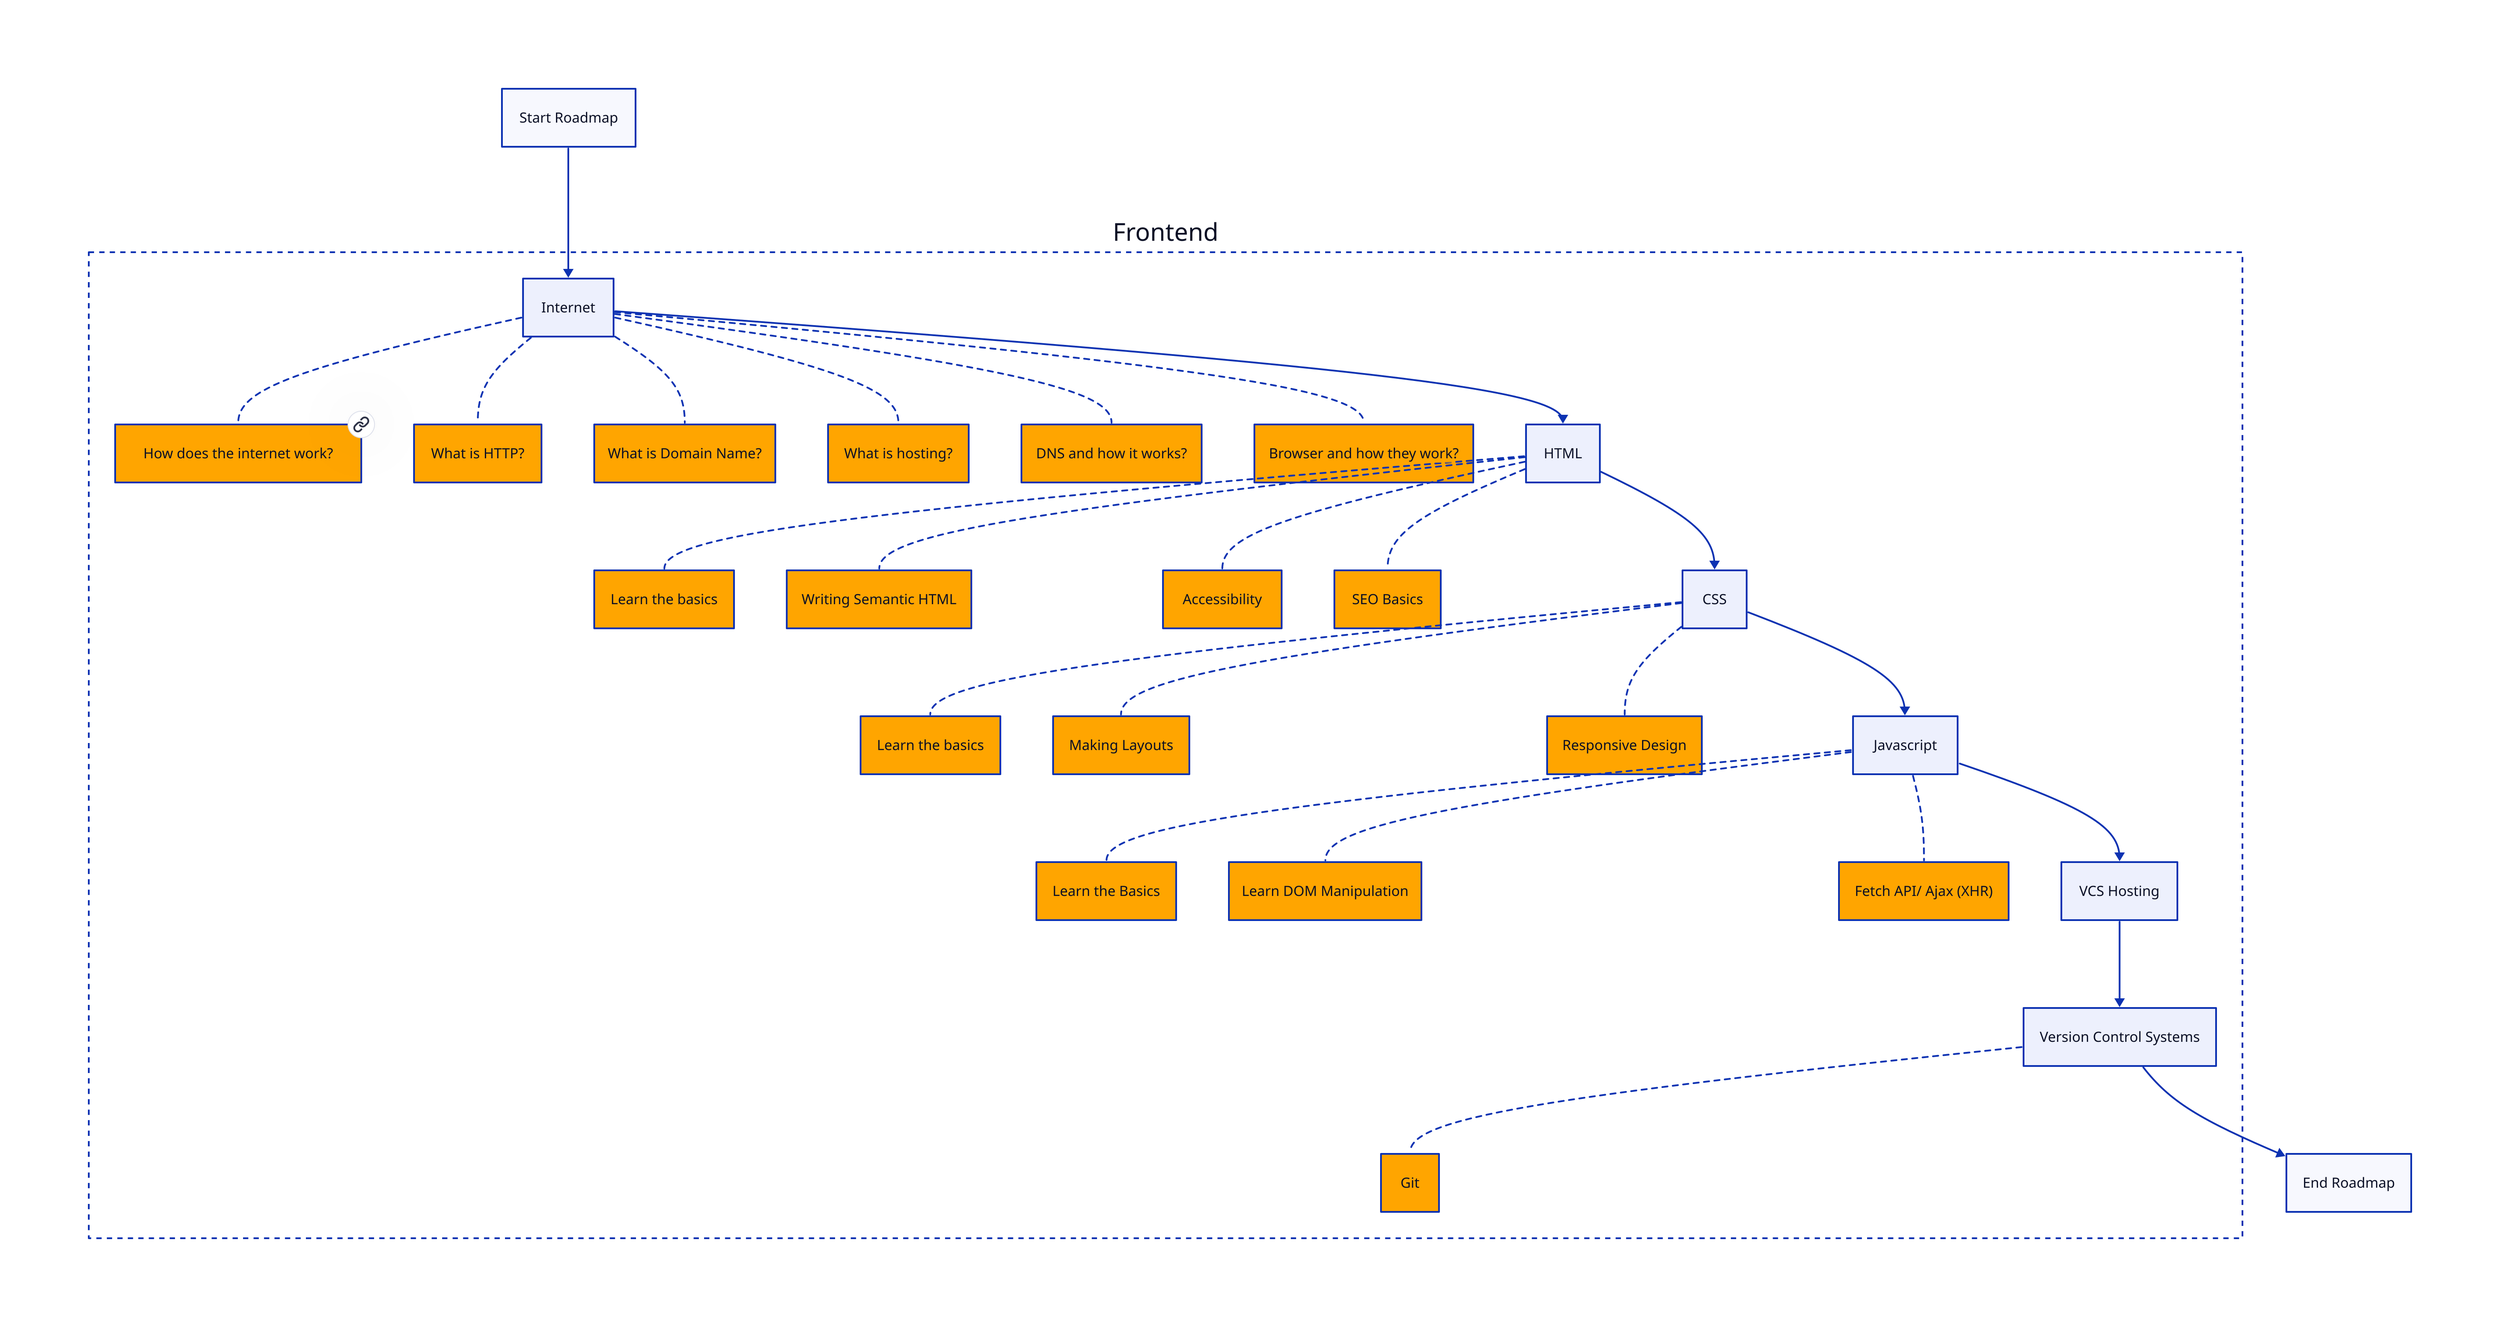 frontend: Frontend {
  style: {
    fill: "#fff"
    stroke-dash: 3
  }
  internet: Internet
  internet_1: How does the internet work? {
    link: https://apple.com
    style: {
      fill: "orange"
    }
  }
  internet_2: What is HTTP? {
    style: {
      fill: "orange"
    }
  }
  internet_3: What is Domain Name? {
    style: {
      fill: "orange"
    }
  }
  internet_4: What is hosting? {
    style: {
      fill: "orange"
    }
  }
  internet_5: DNS and how it works? {
    style: {
      fill: "orange"
    }
  }
  internet_6: Browser and how they work? {
    style: {
      fill: "orange"
    }
  }

  internet -- internet_1: {
    style: {
      stroke-dash: 3
    }
  }

  internet -- internet_2: {
    style: {
      stroke-dash: 3
    }
  }

  internet -- internet_3: {
    style: {
      stroke-dash: 3
    }
  }

  internet -- internet_4: {
    style: {
      stroke-dash: 3
    }
  }

  internet -- internet_5: {
    style: {
      stroke-dash: 3
    }
  }

  internet -- internet_6: {
    style: {
      stroke-dash: 3
    }
  }

  html: HTML

  html_1: "Learn the basics" {
    style: {
      fill: "orange"
    }
  }

  html_2: "Writing Semantic HTML" {
    style: {
      fill: "orange"
    }
  }

  html_3: "Accessibility" {
    style: {
      fill: "orange"
    }
  }

  html_4: "SEO Basics" {
    style: {
      fill: "orange"
    }
  }

  html -- html_1: {
    style: {
      stroke-dash: 3
    }
  }

  html -- html_2: {
    style: {
      stroke-dash: 3
    }
  }

  html -- html_3: {
    style: {
      stroke-dash: 3
    }
  }

  html -- html_4: {
    style: {
      stroke-dash: 3
    }
  }

  css: CSS

  css_1: "Learn the basics" {
    style: {
      fill: "orange"
    }
  }

  css_2: "Making Layouts" {
    style: {
      fill: "orange"
    }
  }

  css_3: "Responsive Design" {
    style: {
      fill: "orange"
    }
  }

  css -- css_1: {
    style: {
      stroke-dash: 3
    }
  }

  css -- css_2: {
    style: {
      stroke-dash: 3
    }
  }

  css -- css_3: {
    style: {
      stroke-dash: 3
    }
  }

  js: Javascript

  js_1: Learn the Basics {
    style: {
      fill: "orange"
    }
  }

  js_2: Learn DOM Manipulation {
    style: {
      fill: "orange"
    }
  }

  js_3: Fetch API/ Ajax (XHR) {
    style: {
      fill: "orange"
    }
  }

  js -- js_1: {
    style: {
      stroke-dash: 3
    }
  }

  js -- js_2: {
    style: {
      stroke-dash: 3
    }
  }

  js -- js_3: {
    style: {
      stroke-dash: 3
    }
  }

  vcshosting: VCS Hosting
  vcs: Version Control Systems

  vcs_1: Git {
    style: {
      fill: "orange"
    }
  }

  vcs -- vcs_1: {
    style: {
      stroke-dash: 3
    }
  }

  internet -> html

  html -> css
  css -> js
  js -> vcshosting
  vcshosting -> vcs
}

start: Start Roadmap
end: End Roadmap

start -> frontend.internet

frontend.vcs -> end
